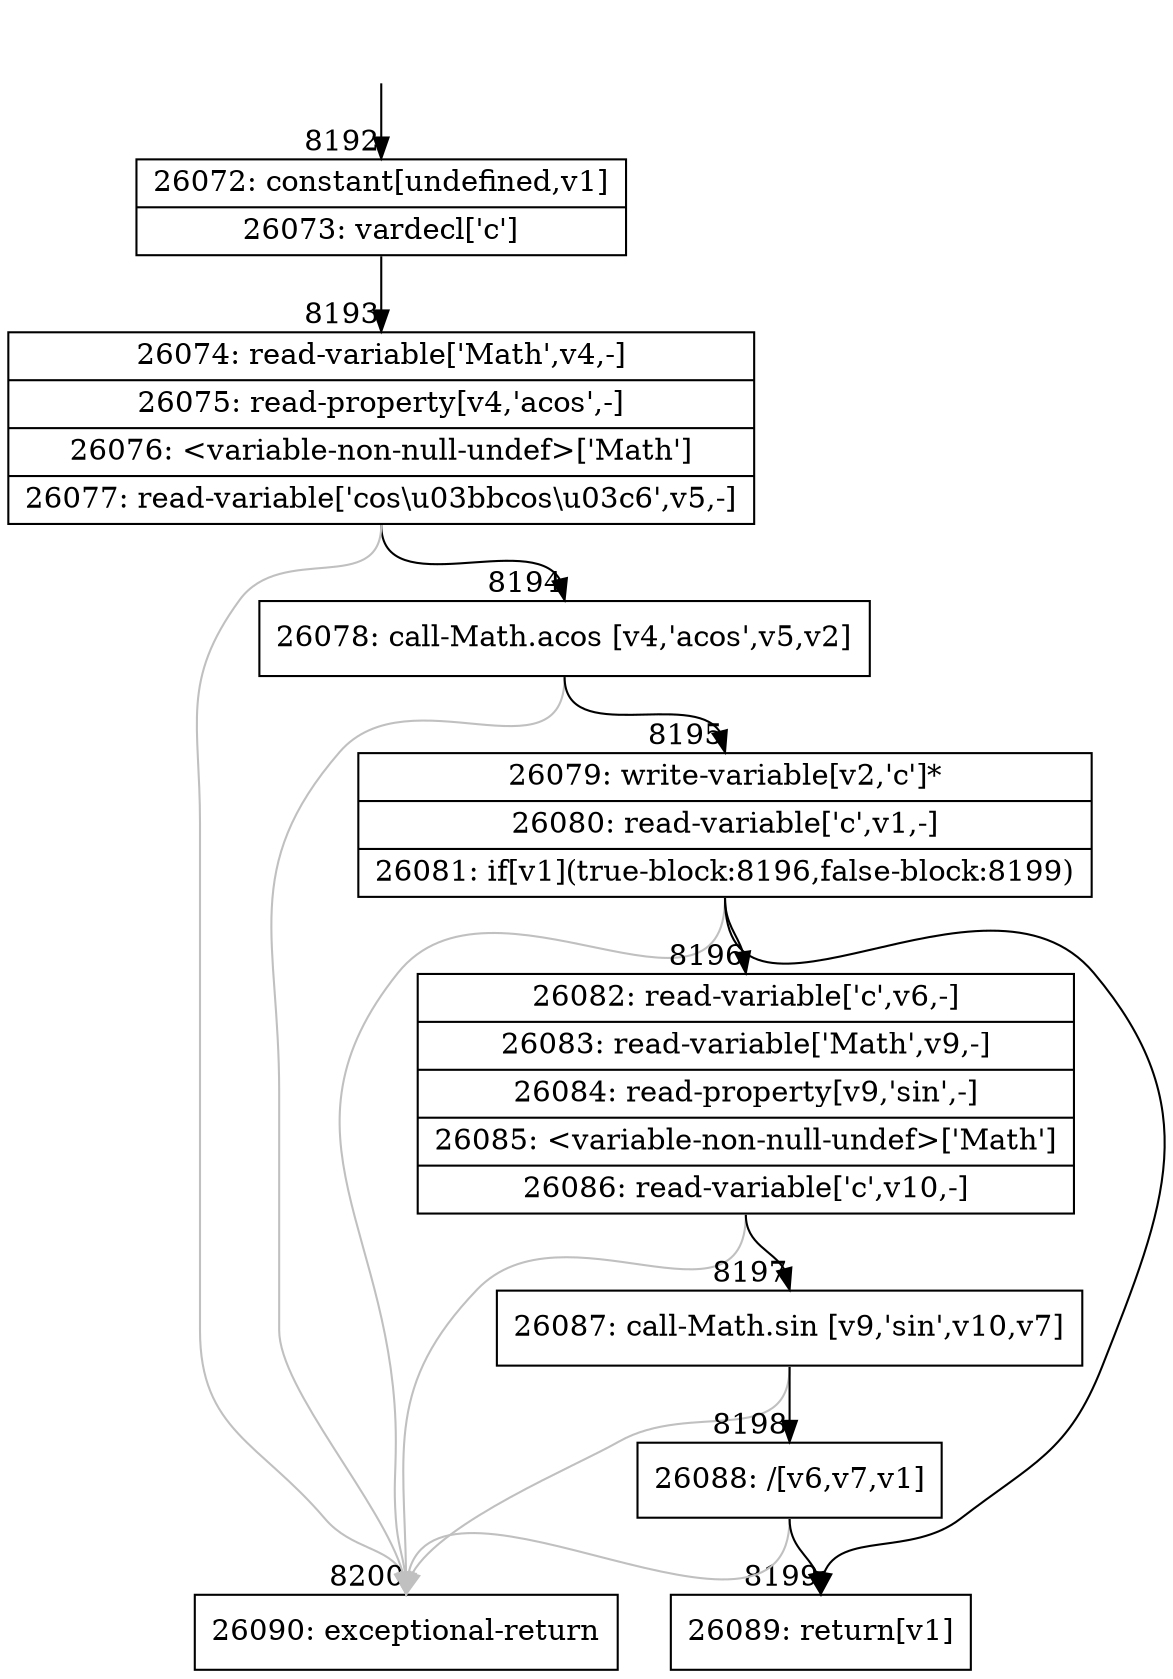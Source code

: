 digraph {
rankdir="TD"
BB_entry776[shape=none,label=""];
BB_entry776 -> BB8192 [tailport=s, headport=n, headlabel="    8192"]
BB8192 [shape=record label="{26072: constant[undefined,v1]|26073: vardecl['c']}" ] 
BB8192 -> BB8193 [tailport=s, headport=n, headlabel="      8193"]
BB8193 [shape=record label="{26074: read-variable['Math',v4,-]|26075: read-property[v4,'acos',-]|26076: \<variable-non-null-undef\>['Math']|26077: read-variable['cos\\u03bbcos\\u03c6',v5,-]}" ] 
BB8193 -> BB8194 [tailport=s, headport=n, headlabel="      8194"]
BB8193 -> BB8200 [tailport=s, headport=n, color=gray, headlabel="      8200"]
BB8194 [shape=record label="{26078: call-Math.acos [v4,'acos',v5,v2]}" ] 
BB8194 -> BB8195 [tailport=s, headport=n, headlabel="      8195"]
BB8194 -> BB8200 [tailport=s, headport=n, color=gray]
BB8195 [shape=record label="{26079: write-variable[v2,'c']*|26080: read-variable['c',v1,-]|26081: if[v1](true-block:8196,false-block:8199)}" ] 
BB8195 -> BB8199 [tailport=s, headport=n, headlabel="      8199"]
BB8195 -> BB8196 [tailport=s, headport=n, headlabel="      8196"]
BB8195 -> BB8200 [tailport=s, headport=n, color=gray]
BB8196 [shape=record label="{26082: read-variable['c',v6,-]|26083: read-variable['Math',v9,-]|26084: read-property[v9,'sin',-]|26085: \<variable-non-null-undef\>['Math']|26086: read-variable['c',v10,-]}" ] 
BB8196 -> BB8197 [tailport=s, headport=n, headlabel="      8197"]
BB8196 -> BB8200 [tailport=s, headport=n, color=gray]
BB8197 [shape=record label="{26087: call-Math.sin [v9,'sin',v10,v7]}" ] 
BB8197 -> BB8198 [tailport=s, headport=n, headlabel="      8198"]
BB8197 -> BB8200 [tailport=s, headport=n, color=gray]
BB8198 [shape=record label="{26088: /[v6,v7,v1]}" ] 
BB8198 -> BB8199 [tailport=s, headport=n]
BB8198 -> BB8200 [tailport=s, headport=n, color=gray]
BB8199 [shape=record label="{26089: return[v1]}" ] 
BB8200 [shape=record label="{26090: exceptional-return}" ] 
//#$~ 4676
}
